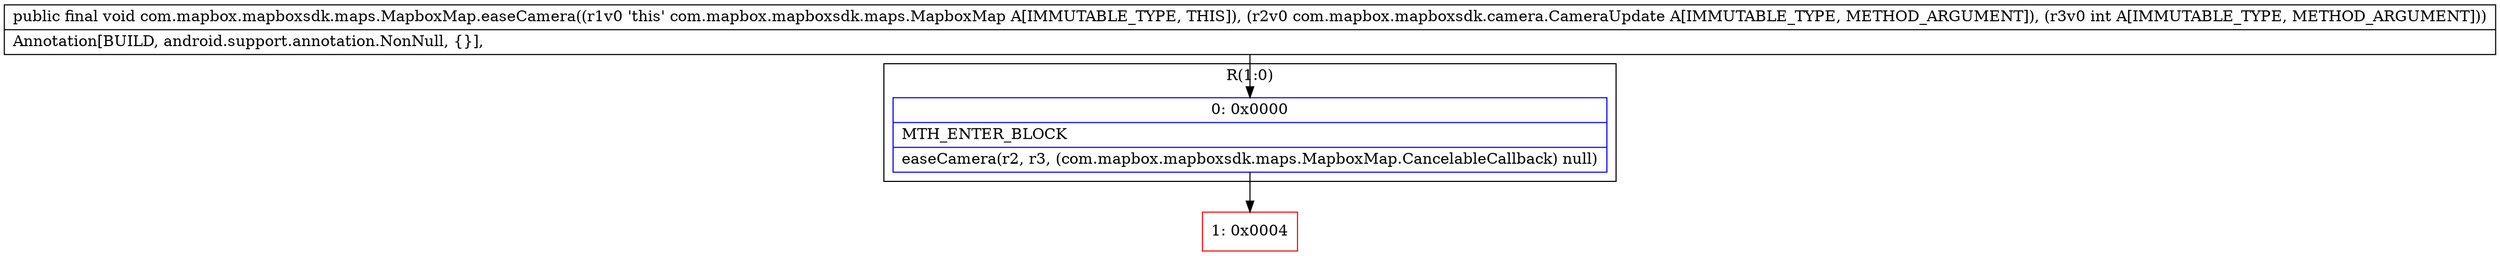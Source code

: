 digraph "CFG forcom.mapbox.mapboxsdk.maps.MapboxMap.easeCamera(Lcom\/mapbox\/mapboxsdk\/camera\/CameraUpdate;I)V" {
subgraph cluster_Region_1350991783 {
label = "R(1:0)";
node [shape=record,color=blue];
Node_0 [shape=record,label="{0\:\ 0x0000|MTH_ENTER_BLOCK\l|easeCamera(r2, r3, (com.mapbox.mapboxsdk.maps.MapboxMap.CancelableCallback) null)\l}"];
}
Node_1 [shape=record,color=red,label="{1\:\ 0x0004}"];
MethodNode[shape=record,label="{public final void com.mapbox.mapboxsdk.maps.MapboxMap.easeCamera((r1v0 'this' com.mapbox.mapboxsdk.maps.MapboxMap A[IMMUTABLE_TYPE, THIS]), (r2v0 com.mapbox.mapboxsdk.camera.CameraUpdate A[IMMUTABLE_TYPE, METHOD_ARGUMENT]), (r3v0 int A[IMMUTABLE_TYPE, METHOD_ARGUMENT]))  | Annotation[BUILD, android.support.annotation.NonNull, \{\}], \l}"];
MethodNode -> Node_0;
Node_0 -> Node_1;
}

